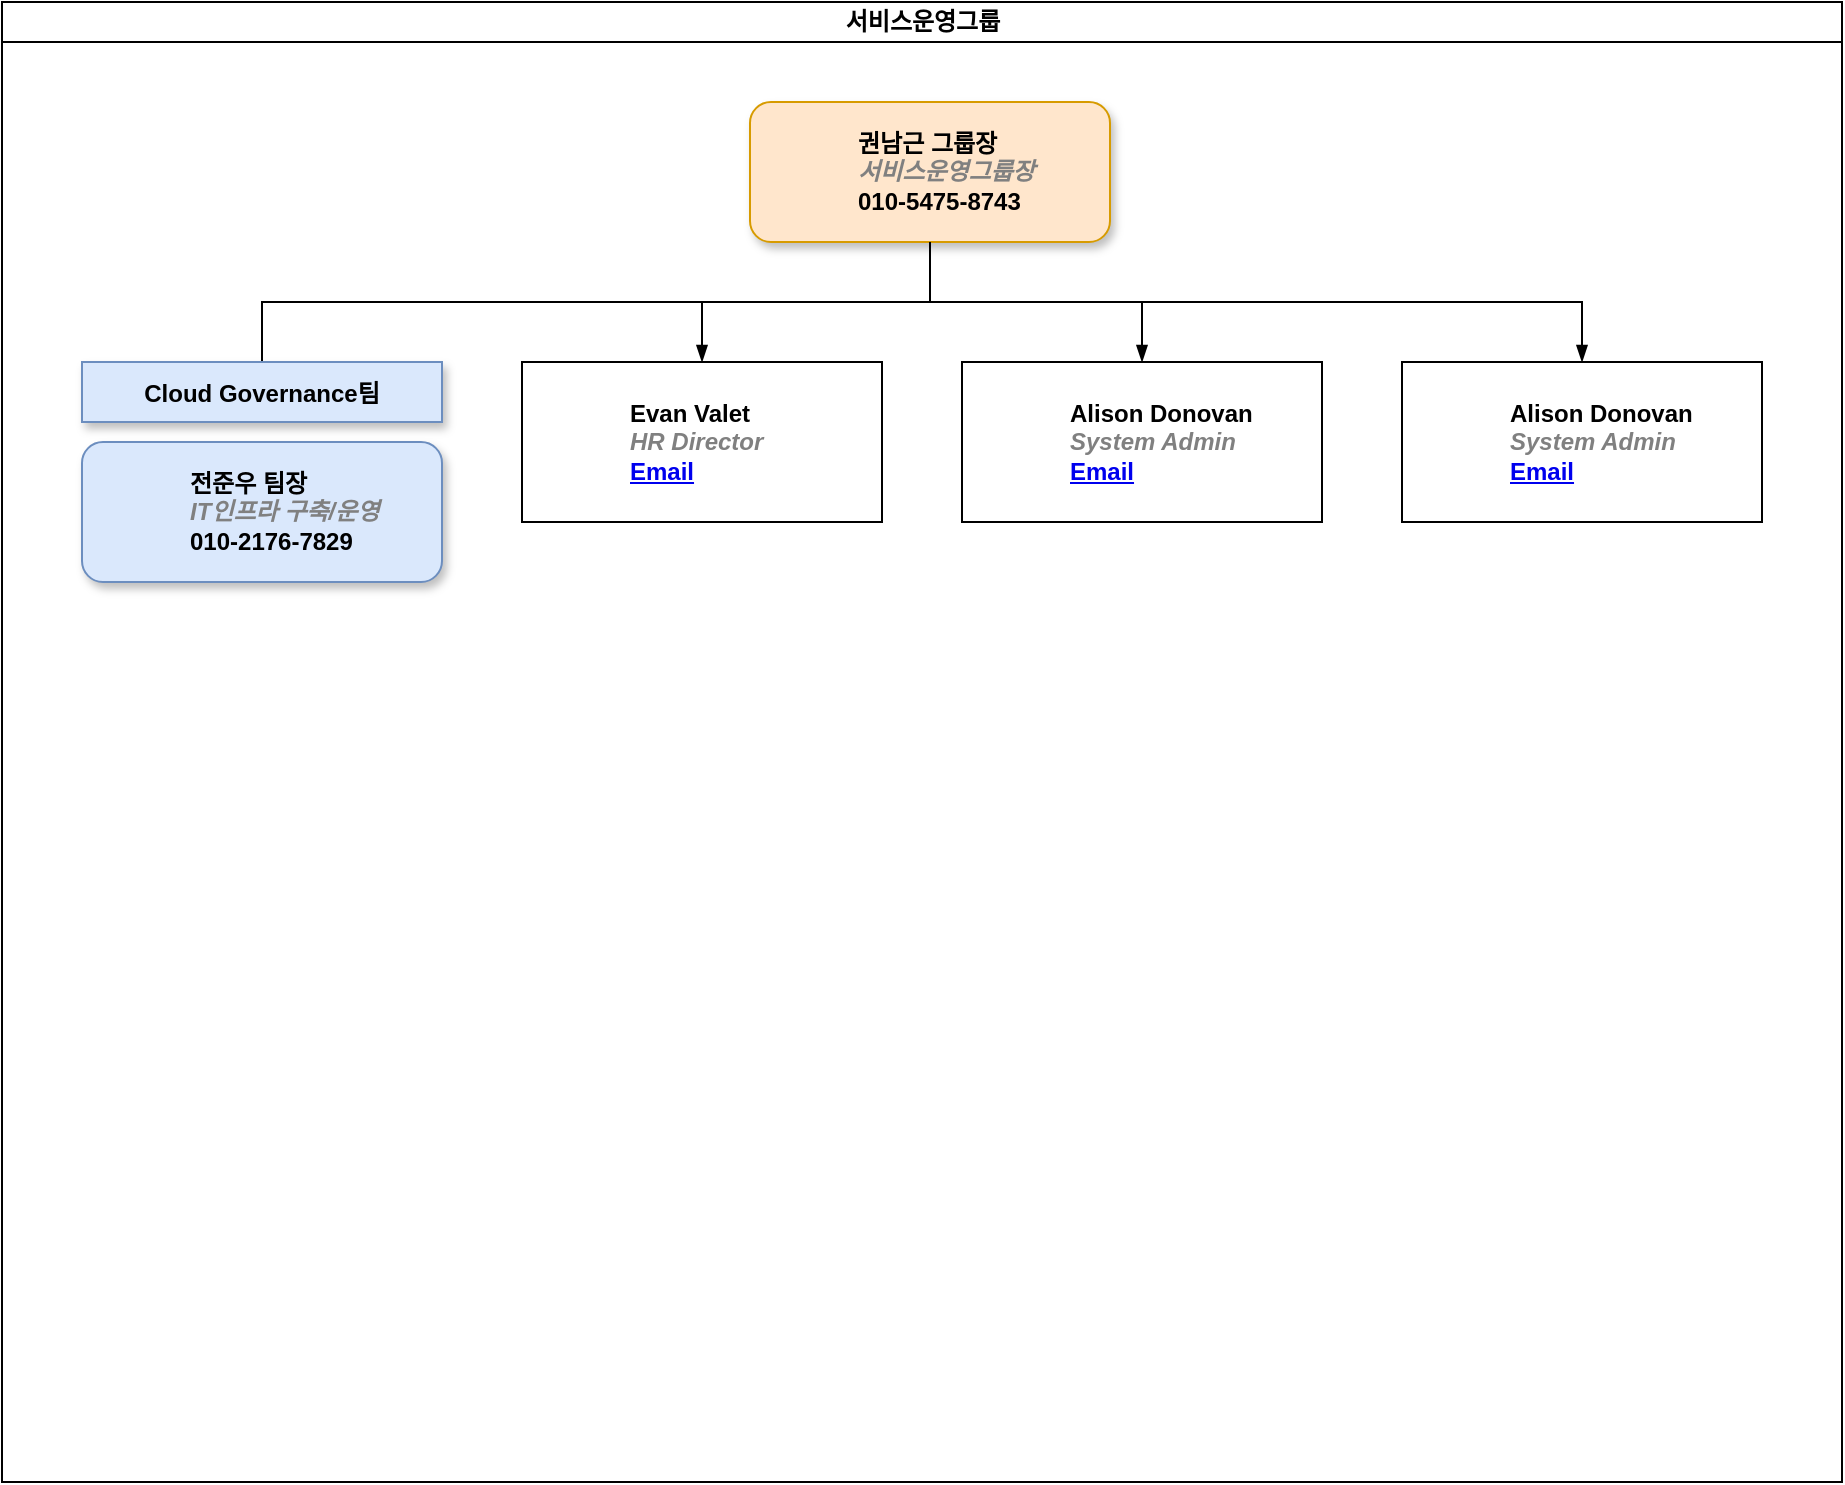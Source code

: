 <mxfile version="20.8.16" type="device"><diagram id="prtHgNgQTEPvFCAcTncT" name="Page-1"><mxGraphModel dx="1279" dy="814" grid="1" gridSize="10" guides="1" tooltips="1" connect="1" arrows="1" fold="1" page="1" pageScale="1" pageWidth="827" pageHeight="1169" math="0" shadow="0"><root><mxCell id="0"/><mxCell id="1" parent="0"/><mxCell id="dNxyNK7c78bLwvsdeMH5-11" value="서비스운영그룹" style="swimlane;html=1;startSize=20;horizontal=1;containerType=tree;glass=0;" parent="1" vertex="1"><mxGeometry x="40" y="40" width="920" height="740" as="geometry"/></mxCell><UserObject label="%name%&lt;br&gt;&lt;i style=&quot;color: gray&quot;&gt;%position%&lt;/i&gt;&lt;br&gt;%phone%" name="권남근 그룹장" position="서비스운영그룹장" phone="010-5475-8743" placeholders="1" email="nkkwon@sk.com" id="dNxyNK7c78bLwvsdeMH5-12"><mxCell style="label;image=https://cdn3.iconfinder.com/data/icons/user-avatars-1/512/users-9-128.png;whiteSpace=wrap;html=1;rounded=1;glass=0;treeMoving=1;treeFolding=1;shadow=1;fillColor=#ffe6cc;strokeColor=#d79b00;" parent="dNxyNK7c78bLwvsdeMH5-11" vertex="1"><mxGeometry x="374" y="50" width="180" height="70" as="geometry"/></mxCell></UserObject><mxCell id="dNxyNK7c78bLwvsdeMH5-13" value="" style="endArrow=none;endFill=0;fontSize=11;edgeStyle=elbowEdgeStyle;elbow=vertical;rounded=0;" parent="dNxyNK7c78bLwvsdeMH5-11" source="dNxyNK7c78bLwvsdeMH5-12" target="xw0i4Z63meUjXiGRBwKw-13" edge="1"><mxGeometry relative="1" as="geometry"/></mxCell><UserObject label="%name%&lt;br&gt;&lt;i style=&quot;color: gray&quot;&gt;%position%&lt;/i&gt;&lt;br&gt;%phone%" name="전준우 팀장" position="IT인프라 구축/운영" email="junwoo.jeon@sk.com" placeholders="1" phone="010-2176-7829" id="dNxyNK7c78bLwvsdeMH5-14"><mxCell style="label;image=https://cdn3.iconfinder.com/data/icons/user-avatars-1/512/users-9-128.png;whiteSpace=wrap;html=1;rounded=1;glass=0;treeFolding=1;treeMoving=1;shadow=1;fillColor=#dae8fc;strokeColor=#6c8ebf;" parent="dNxyNK7c78bLwvsdeMH5-11" vertex="1"><mxGeometry x="40" y="220" width="180" height="70" as="geometry"/></mxCell></UserObject><mxCell id="dNxyNK7c78bLwvsdeMH5-15" value="" style="endArrow=blockThin;endFill=1;fontSize=11;edgeStyle=elbowEdgeStyle;elbow=vertical;rounded=0;" parent="dNxyNK7c78bLwvsdeMH5-11" source="dNxyNK7c78bLwvsdeMH5-12" target="dNxyNK7c78bLwvsdeMH5-16" edge="1"><mxGeometry relative="1" as="geometry"/></mxCell><UserObject label="%name%&lt;br&gt;&lt;i style=&quot;color: gray&quot;&gt;%position%&lt;/i&gt;&lt;br&gt;&lt;a href=&quot;mailto:%email%&quot;&gt;Email&lt;/a&gt;" name="Evan Valet" position="HR Director" location="Office 4" email="me@example.com" placeholders="1" id="dNxyNK7c78bLwvsdeMH5-16"><mxCell style="label;image=https://cdn3.iconfinder.com/data/icons/user-avatars-1/512/users-9-2-128.png;whiteSpace=wrap;html=1;rounded=0;glass=0;treeFolding=1;treeMoving=1;" parent="dNxyNK7c78bLwvsdeMH5-11" vertex="1"><mxGeometry x="260" y="180" width="180" height="80" as="geometry"/></mxCell></UserObject><mxCell id="dNxyNK7c78bLwvsdeMH5-17" value="" style="endArrow=blockThin;endFill=1;fontSize=11;edgeStyle=elbowEdgeStyle;elbow=vertical;rounded=0;" parent="dNxyNK7c78bLwvsdeMH5-11" source="dNxyNK7c78bLwvsdeMH5-12" target="dNxyNK7c78bLwvsdeMH5-18" edge="1"><mxGeometry relative="1" as="geometry"/></mxCell><UserObject label="%name%&lt;br&gt;&lt;i style=&quot;color: gray&quot;&gt;%position%&lt;/i&gt;&lt;br&gt;&lt;a href=&quot;mailto:%email%&quot;&gt;Email&lt;/a&gt;" name="Alison Donovan" position="System Admin" location="Office 3" email="me@example.com" placeholders="1" id="dNxyNK7c78bLwvsdeMH5-18"><mxCell style="label;image=https://cdn3.iconfinder.com/data/icons/user-avatars-1/512/users-2-128.png;whiteSpace=wrap;html=1;rounded=0;glass=0;" parent="dNxyNK7c78bLwvsdeMH5-11" vertex="1"><mxGeometry x="480" y="180" width="180" height="80" as="geometry"/></mxCell></UserObject><mxCell id="xw0i4Z63meUjXiGRBwKw-1" value="" style="endArrow=blockThin;endFill=1;fontSize=11;edgeStyle=elbowEdgeStyle;elbow=vertical;rounded=0;" edge="1" target="xw0i4Z63meUjXiGRBwKw-2" source="dNxyNK7c78bLwvsdeMH5-12" parent="dNxyNK7c78bLwvsdeMH5-11"><mxGeometry relative="1" as="geometry"><mxPoint x="390" y="200" as="sourcePoint"/></mxGeometry></mxCell><UserObject label="%name%&lt;br&gt;&lt;i style=&quot;color: gray&quot;&gt;%position%&lt;/i&gt;&lt;br&gt;&lt;a href=&quot;mailto:%email%&quot;&gt;Email&lt;/a&gt;" name="Alison Donovan" position="System Admin" location="Office 3" email="me@example.com" placeholders="1" id="xw0i4Z63meUjXiGRBwKw-2"><mxCell style="label;image=https://cdn3.iconfinder.com/data/icons/user-avatars-1/512/users-2-128.png;whiteSpace=wrap;html=1;rounded=0;glass=0;" vertex="1" parent="dNxyNK7c78bLwvsdeMH5-11"><mxGeometry x="700" y="180" width="180" height="80" as="geometry"/></mxCell></UserObject><mxCell id="xw0i4Z63meUjXiGRBwKw-12" value="" style="endArrow=none;endFill=0;fontSize=11;edgeStyle=elbowEdgeStyle;elbow=vertical;rounded=0;strokeColor=none;" edge="1" target="dNxyNK7c78bLwvsdeMH5-14" source="xw0i4Z63meUjXiGRBwKw-13" parent="dNxyNK7c78bLwvsdeMH5-11"><mxGeometry relative="1" as="geometry"><mxPoint x="504" y="200" as="sourcePoint"/></mxGeometry></mxCell><UserObject label="Cloud Governance팀" placeholders="1" id="xw0i4Z63meUjXiGRBwKw-13"><mxCell style="fontStyle=1;fillColor=#dae8fc;strokeColor=#6c8ebf;shadow=1;glass=0;" vertex="1" parent="dNxyNK7c78bLwvsdeMH5-11"><mxGeometry x="40" y="180" width="180" height="30" as="geometry"/></mxCell></UserObject></root></mxGraphModel></diagram></mxfile>